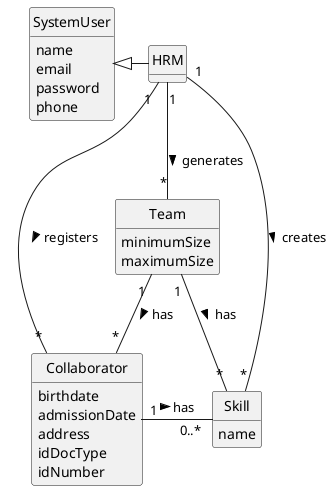 @startuml
skinparam monochrome true
skinparam packageStyle rectangle
skinparam shadowing false


skinparam classAttributeIconSize 0

hide circle
hide methods

class HRM {

}

class SystemUser {
    name
    email
    password
    phone

}

class Collaborator {
    birthdate
    admissionDate
    address
    idDocType
    idNumber
}



class Team {
minimumSize
maximumSize

}

class Skill {
    name
}

HRM "1 " - "*" Collaborator : registers >
HRM "1 " -- "*" Team : generates >
Team "1 " -- "*" Collaborator: has >
Team "1 " -- "*" Skill : has >
HRM "1 " -- "*" Skill : creates >
Collaborator "1 " - "0..* " Skill : has >
SystemUser <|- HRM

@enduml
